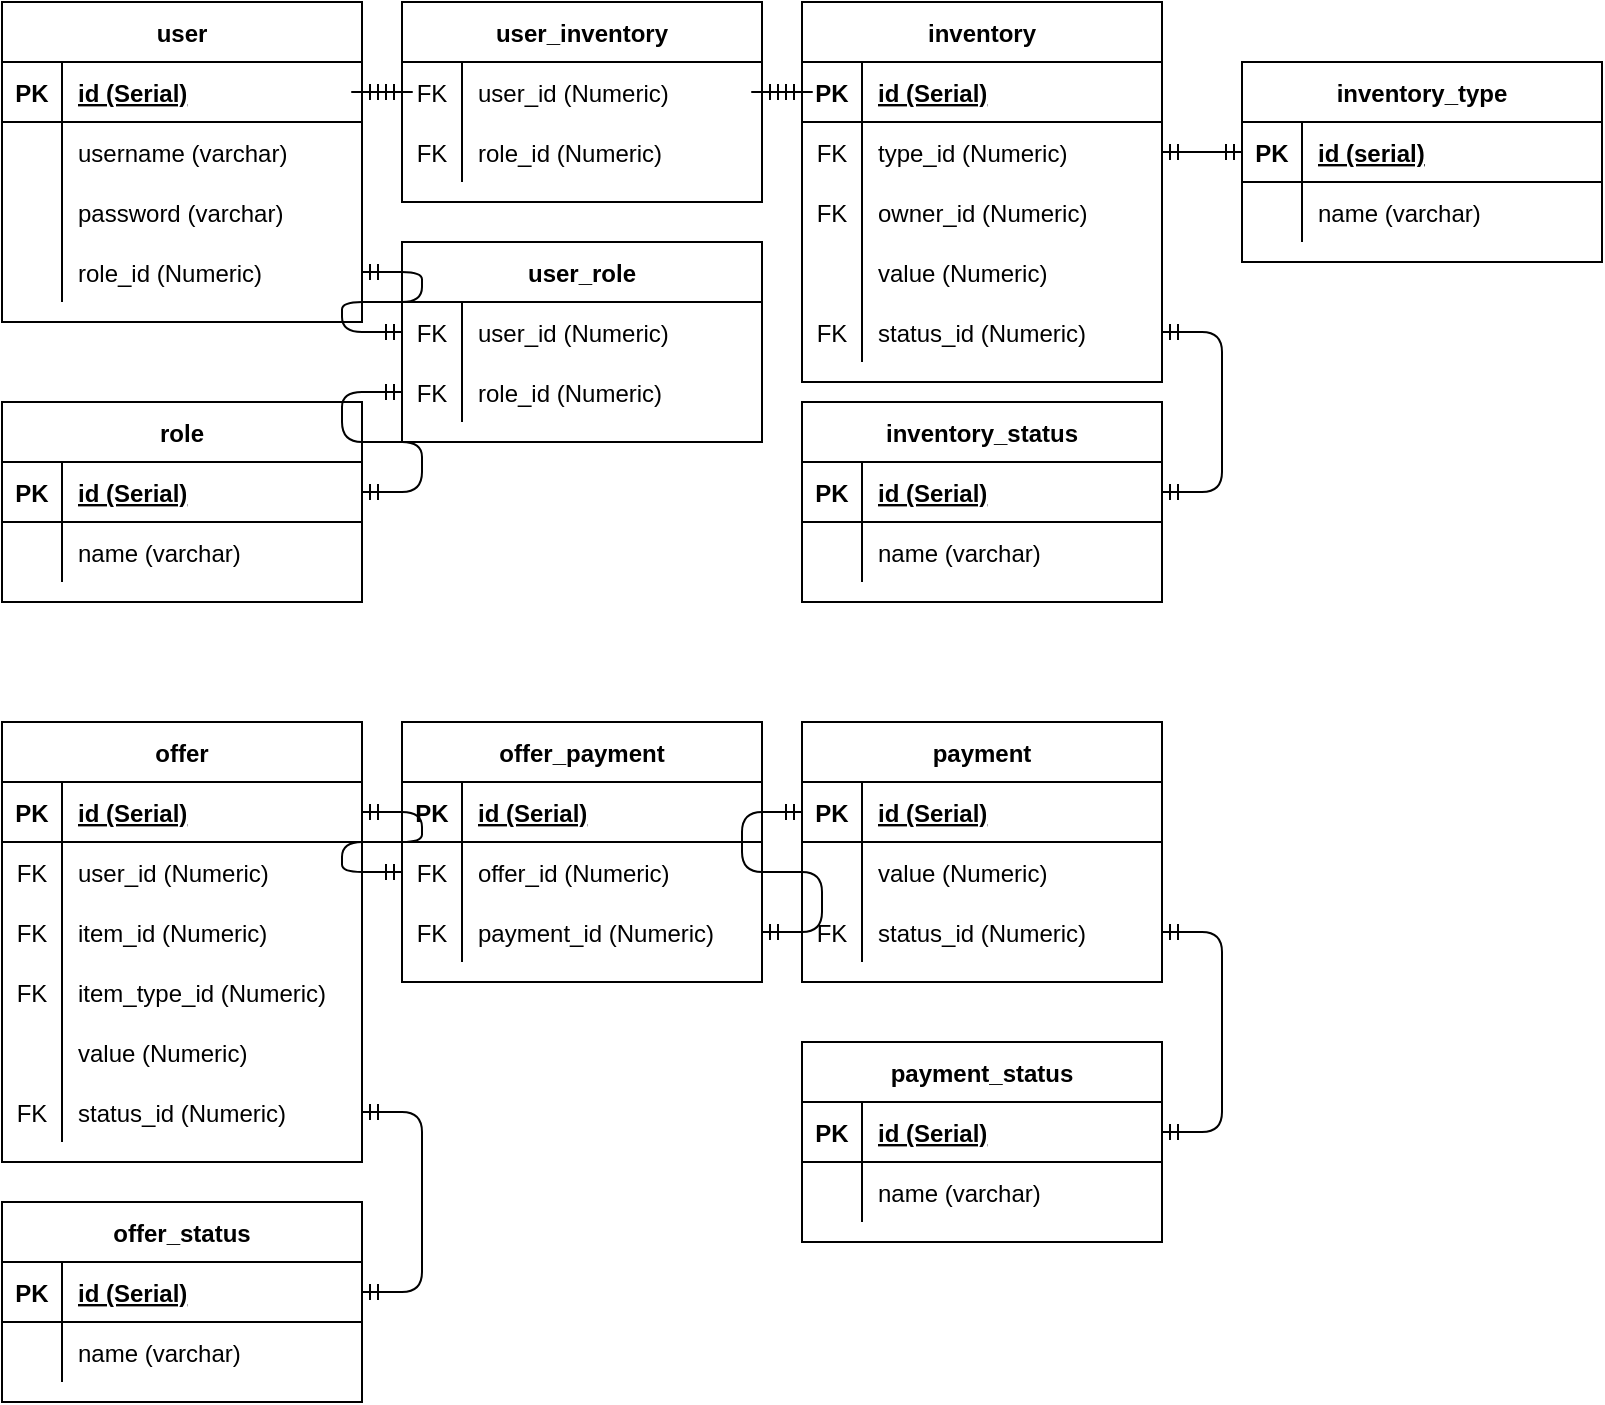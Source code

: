 <mxfile version="13.10.0" type="device"><diagram id="8Xgx1UKXCsYwZqs-Gq7B" name="Page-1"><mxGraphModel dx="1422" dy="834" grid="1" gridSize="10" guides="1" tooltips="1" connect="1" arrows="1" fold="1" page="1" pageScale="1" pageWidth="850" pageHeight="1100" math="0" shadow="0"><root><mxCell id="0"/><mxCell id="1" parent="0"/><mxCell id="dxDLZrmnJ3thYrJja7CT-1" value="user" style="shape=table;startSize=30;container=1;collapsible=1;childLayout=tableLayout;fixedRows=1;rowLines=0;fontStyle=1;align=center;resizeLast=1;" vertex="1" parent="1"><mxGeometry x="40" y="40" width="180" height="160" as="geometry"/></mxCell><mxCell id="dxDLZrmnJ3thYrJja7CT-2" value="" style="shape=partialRectangle;collapsible=0;dropTarget=0;pointerEvents=0;fillColor=none;top=0;left=0;bottom=1;right=0;points=[[0,0.5],[1,0.5]];portConstraint=eastwest;" vertex="1" parent="dxDLZrmnJ3thYrJja7CT-1"><mxGeometry y="30" width="180" height="30" as="geometry"/></mxCell><mxCell id="dxDLZrmnJ3thYrJja7CT-3" value="PK" style="shape=partialRectangle;connectable=0;fillColor=none;top=0;left=0;bottom=0;right=0;fontStyle=1;overflow=hidden;" vertex="1" parent="dxDLZrmnJ3thYrJja7CT-2"><mxGeometry width="30" height="30" as="geometry"/></mxCell><mxCell id="dxDLZrmnJ3thYrJja7CT-4" value="id (Serial)" style="shape=partialRectangle;connectable=0;fillColor=none;top=0;left=0;bottom=0;right=0;align=left;spacingLeft=6;fontStyle=5;overflow=hidden;" vertex="1" parent="dxDLZrmnJ3thYrJja7CT-2"><mxGeometry x="30" width="150" height="30" as="geometry"/></mxCell><mxCell id="dxDLZrmnJ3thYrJja7CT-5" value="" style="shape=partialRectangle;collapsible=0;dropTarget=0;pointerEvents=0;fillColor=none;top=0;left=0;bottom=0;right=0;points=[[0,0.5],[1,0.5]];portConstraint=eastwest;" vertex="1" parent="dxDLZrmnJ3thYrJja7CT-1"><mxGeometry y="60" width="180" height="30" as="geometry"/></mxCell><mxCell id="dxDLZrmnJ3thYrJja7CT-6" value="" style="shape=partialRectangle;connectable=0;fillColor=none;top=0;left=0;bottom=0;right=0;editable=1;overflow=hidden;" vertex="1" parent="dxDLZrmnJ3thYrJja7CT-5"><mxGeometry width="30" height="30" as="geometry"/></mxCell><mxCell id="dxDLZrmnJ3thYrJja7CT-7" value="username (varchar)" style="shape=partialRectangle;connectable=0;fillColor=none;top=0;left=0;bottom=0;right=0;align=left;spacingLeft=6;overflow=hidden;" vertex="1" parent="dxDLZrmnJ3thYrJja7CT-5"><mxGeometry x="30" width="150" height="30" as="geometry"/></mxCell><mxCell id="dxDLZrmnJ3thYrJja7CT-8" value="" style="shape=partialRectangle;collapsible=0;dropTarget=0;pointerEvents=0;fillColor=none;top=0;left=0;bottom=0;right=0;points=[[0,0.5],[1,0.5]];portConstraint=eastwest;" vertex="1" parent="dxDLZrmnJ3thYrJja7CT-1"><mxGeometry y="90" width="180" height="30" as="geometry"/></mxCell><mxCell id="dxDLZrmnJ3thYrJja7CT-9" value="" style="shape=partialRectangle;connectable=0;fillColor=none;top=0;left=0;bottom=0;right=0;editable=1;overflow=hidden;" vertex="1" parent="dxDLZrmnJ3thYrJja7CT-8"><mxGeometry width="30" height="30" as="geometry"/></mxCell><mxCell id="dxDLZrmnJ3thYrJja7CT-10" value="password (varchar)" style="shape=partialRectangle;connectable=0;fillColor=none;top=0;left=0;bottom=0;right=0;align=left;spacingLeft=6;overflow=hidden;" vertex="1" parent="dxDLZrmnJ3thYrJja7CT-8"><mxGeometry x="30" width="150" height="30" as="geometry"/></mxCell><mxCell id="dxDLZrmnJ3thYrJja7CT-11" value="" style="shape=partialRectangle;collapsible=0;dropTarget=0;pointerEvents=0;fillColor=none;top=0;left=0;bottom=0;right=0;points=[[0,0.5],[1,0.5]];portConstraint=eastwest;" vertex="1" parent="dxDLZrmnJ3thYrJja7CT-1"><mxGeometry y="120" width="180" height="30" as="geometry"/></mxCell><mxCell id="dxDLZrmnJ3thYrJja7CT-12" value="" style="shape=partialRectangle;connectable=0;fillColor=none;top=0;left=0;bottom=0;right=0;editable=1;overflow=hidden;" vertex="1" parent="dxDLZrmnJ3thYrJja7CT-11"><mxGeometry width="30" height="30" as="geometry"/></mxCell><mxCell id="dxDLZrmnJ3thYrJja7CT-13" value="role_id (Numeric)" style="shape=partialRectangle;connectable=0;fillColor=none;top=0;left=0;bottom=0;right=0;align=left;spacingLeft=6;overflow=hidden;" vertex="1" parent="dxDLZrmnJ3thYrJja7CT-11"><mxGeometry x="30" width="150" height="30" as="geometry"/></mxCell><mxCell id="dxDLZrmnJ3thYrJja7CT-14" value="inventory" style="shape=table;startSize=30;container=1;collapsible=1;childLayout=tableLayout;fixedRows=1;rowLines=0;fontStyle=1;align=center;resizeLast=1;" vertex="1" parent="1"><mxGeometry x="440" y="40" width="180" height="190" as="geometry"/></mxCell><mxCell id="dxDLZrmnJ3thYrJja7CT-15" value="" style="shape=partialRectangle;collapsible=0;dropTarget=0;pointerEvents=0;fillColor=none;top=0;left=0;bottom=1;right=0;points=[[0,0.5],[1,0.5]];portConstraint=eastwest;" vertex="1" parent="dxDLZrmnJ3thYrJja7CT-14"><mxGeometry y="30" width="180" height="30" as="geometry"/></mxCell><mxCell id="dxDLZrmnJ3thYrJja7CT-16" value="PK" style="shape=partialRectangle;connectable=0;fillColor=none;top=0;left=0;bottom=0;right=0;fontStyle=1;overflow=hidden;" vertex="1" parent="dxDLZrmnJ3thYrJja7CT-15"><mxGeometry width="30" height="30" as="geometry"/></mxCell><mxCell id="dxDLZrmnJ3thYrJja7CT-17" value="id (Serial)" style="shape=partialRectangle;connectable=0;fillColor=none;top=0;left=0;bottom=0;right=0;align=left;spacingLeft=6;fontStyle=5;overflow=hidden;" vertex="1" parent="dxDLZrmnJ3thYrJja7CT-15"><mxGeometry x="30" width="150" height="30" as="geometry"/></mxCell><mxCell id="dxDLZrmnJ3thYrJja7CT-18" value="" style="shape=partialRectangle;collapsible=0;dropTarget=0;pointerEvents=0;fillColor=none;top=0;left=0;bottom=0;right=0;points=[[0,0.5],[1,0.5]];portConstraint=eastwest;" vertex="1" parent="dxDLZrmnJ3thYrJja7CT-14"><mxGeometry y="60" width="180" height="30" as="geometry"/></mxCell><mxCell id="dxDLZrmnJ3thYrJja7CT-19" value="FK" style="shape=partialRectangle;connectable=0;fillColor=none;top=0;left=0;bottom=0;right=0;editable=1;overflow=hidden;" vertex="1" parent="dxDLZrmnJ3thYrJja7CT-18"><mxGeometry width="30" height="30" as="geometry"/></mxCell><mxCell id="dxDLZrmnJ3thYrJja7CT-20" value="type_id (Numeric)" style="shape=partialRectangle;connectable=0;fillColor=none;top=0;left=0;bottom=0;right=0;align=left;spacingLeft=6;overflow=hidden;" vertex="1" parent="dxDLZrmnJ3thYrJja7CT-18"><mxGeometry x="30" width="150" height="30" as="geometry"/></mxCell><mxCell id="dxDLZrmnJ3thYrJja7CT-21" value="" style="shape=partialRectangle;collapsible=0;dropTarget=0;pointerEvents=0;fillColor=none;top=0;left=0;bottom=0;right=0;points=[[0,0.5],[1,0.5]];portConstraint=eastwest;" vertex="1" parent="dxDLZrmnJ3thYrJja7CT-14"><mxGeometry y="90" width="180" height="30" as="geometry"/></mxCell><mxCell id="dxDLZrmnJ3thYrJja7CT-22" value="FK" style="shape=partialRectangle;connectable=0;fillColor=none;top=0;left=0;bottom=0;right=0;editable=1;overflow=hidden;" vertex="1" parent="dxDLZrmnJ3thYrJja7CT-21"><mxGeometry width="30" height="30" as="geometry"/></mxCell><mxCell id="dxDLZrmnJ3thYrJja7CT-23" value="owner_id (Numeric)" style="shape=partialRectangle;connectable=0;fillColor=none;top=0;left=0;bottom=0;right=0;align=left;spacingLeft=6;overflow=hidden;" vertex="1" parent="dxDLZrmnJ3thYrJja7CT-21"><mxGeometry x="30" width="150" height="30" as="geometry"/></mxCell><mxCell id="dxDLZrmnJ3thYrJja7CT-24" value="" style="shape=partialRectangle;collapsible=0;dropTarget=0;pointerEvents=0;fillColor=none;top=0;left=0;bottom=0;right=0;points=[[0,0.5],[1,0.5]];portConstraint=eastwest;" vertex="1" parent="dxDLZrmnJ3thYrJja7CT-14"><mxGeometry y="120" width="180" height="30" as="geometry"/></mxCell><mxCell id="dxDLZrmnJ3thYrJja7CT-25" value="" style="shape=partialRectangle;connectable=0;fillColor=none;top=0;left=0;bottom=0;right=0;editable=1;overflow=hidden;" vertex="1" parent="dxDLZrmnJ3thYrJja7CT-24"><mxGeometry width="30" height="30" as="geometry"/></mxCell><mxCell id="dxDLZrmnJ3thYrJja7CT-26" value="value (Numeric)" style="shape=partialRectangle;connectable=0;fillColor=none;top=0;left=0;bottom=0;right=0;align=left;spacingLeft=6;overflow=hidden;" vertex="1" parent="dxDLZrmnJ3thYrJja7CT-24"><mxGeometry x="30" width="150" height="30" as="geometry"/></mxCell><mxCell id="dxDLZrmnJ3thYrJja7CT-191" value="" style="shape=partialRectangle;collapsible=0;dropTarget=0;pointerEvents=0;fillColor=none;top=0;left=0;bottom=0;right=0;points=[[0,0.5],[1,0.5]];portConstraint=eastwest;" vertex="1" parent="dxDLZrmnJ3thYrJja7CT-14"><mxGeometry y="150" width="180" height="30" as="geometry"/></mxCell><mxCell id="dxDLZrmnJ3thYrJja7CT-192" value="FK" style="shape=partialRectangle;connectable=0;fillColor=none;top=0;left=0;bottom=0;right=0;fontStyle=0;overflow=hidden;" vertex="1" parent="dxDLZrmnJ3thYrJja7CT-191"><mxGeometry width="30" height="30" as="geometry"/></mxCell><mxCell id="dxDLZrmnJ3thYrJja7CT-193" value="status_id (Numeric)" style="shape=partialRectangle;connectable=0;fillColor=none;top=0;left=0;bottom=0;right=0;align=left;spacingLeft=6;fontStyle=0;overflow=hidden;" vertex="1" parent="dxDLZrmnJ3thYrJja7CT-191"><mxGeometry x="30" width="150" height="30" as="geometry"/></mxCell><mxCell id="dxDLZrmnJ3thYrJja7CT-27" value="inventory_type" style="shape=table;startSize=30;container=1;collapsible=1;childLayout=tableLayout;fixedRows=1;rowLines=0;fontStyle=1;align=center;resizeLast=1;" vertex="1" parent="1"><mxGeometry x="660" y="70" width="180" height="100" as="geometry"/></mxCell><mxCell id="dxDLZrmnJ3thYrJja7CT-28" value="" style="shape=partialRectangle;collapsible=0;dropTarget=0;pointerEvents=0;fillColor=none;top=0;left=0;bottom=1;right=0;points=[[0,0.5],[1,0.5]];portConstraint=eastwest;" vertex="1" parent="dxDLZrmnJ3thYrJja7CT-27"><mxGeometry y="30" width="180" height="30" as="geometry"/></mxCell><mxCell id="dxDLZrmnJ3thYrJja7CT-29" value="PK" style="shape=partialRectangle;connectable=0;fillColor=none;top=0;left=0;bottom=0;right=0;fontStyle=1;overflow=hidden;" vertex="1" parent="dxDLZrmnJ3thYrJja7CT-28"><mxGeometry width="30" height="30" as="geometry"/></mxCell><mxCell id="dxDLZrmnJ3thYrJja7CT-30" value="id (serial)" style="shape=partialRectangle;connectable=0;fillColor=none;top=0;left=0;bottom=0;right=0;align=left;spacingLeft=6;fontStyle=5;overflow=hidden;" vertex="1" parent="dxDLZrmnJ3thYrJja7CT-28"><mxGeometry x="30" width="150" height="30" as="geometry"/></mxCell><mxCell id="dxDLZrmnJ3thYrJja7CT-31" value="" style="shape=partialRectangle;collapsible=0;dropTarget=0;pointerEvents=0;fillColor=none;top=0;left=0;bottom=0;right=0;points=[[0,0.5],[1,0.5]];portConstraint=eastwest;" vertex="1" parent="dxDLZrmnJ3thYrJja7CT-27"><mxGeometry y="60" width="180" height="30" as="geometry"/></mxCell><mxCell id="dxDLZrmnJ3thYrJja7CT-32" value="" style="shape=partialRectangle;connectable=0;fillColor=none;top=0;left=0;bottom=0;right=0;editable=1;overflow=hidden;" vertex="1" parent="dxDLZrmnJ3thYrJja7CT-31"><mxGeometry width="30" height="30" as="geometry"/></mxCell><mxCell id="dxDLZrmnJ3thYrJja7CT-33" value="name (varchar)" style="shape=partialRectangle;connectable=0;fillColor=none;top=0;left=0;bottom=0;right=0;align=left;spacingLeft=6;overflow=hidden;" vertex="1" parent="dxDLZrmnJ3thYrJja7CT-31"><mxGeometry x="30" width="150" height="30" as="geometry"/></mxCell><mxCell id="dxDLZrmnJ3thYrJja7CT-44" value="" style="edgeStyle=entityRelationEdgeStyle;fontSize=12;html=1;endArrow=ERmandOne;startArrow=ERmandOne;" edge="1" parent="1" source="dxDLZrmnJ3thYrJja7CT-18" target="dxDLZrmnJ3thYrJja7CT-28"><mxGeometry width="100" height="100" relative="1" as="geometry"><mxPoint x="600" y="340" as="sourcePoint"/><mxPoint x="700" y="240" as="targetPoint"/></mxGeometry></mxCell><mxCell id="dxDLZrmnJ3thYrJja7CT-78" value="role" style="shape=table;startSize=30;container=1;collapsible=1;childLayout=tableLayout;fixedRows=1;rowLines=0;fontStyle=1;align=center;resizeLast=1;" vertex="1" parent="1"><mxGeometry x="40" y="240" width="180" height="100" as="geometry"/></mxCell><mxCell id="dxDLZrmnJ3thYrJja7CT-79" value="" style="shape=partialRectangle;collapsible=0;dropTarget=0;pointerEvents=0;fillColor=none;top=0;left=0;bottom=1;right=0;points=[[0,0.5],[1,0.5]];portConstraint=eastwest;" vertex="1" parent="dxDLZrmnJ3thYrJja7CT-78"><mxGeometry y="30" width="180" height="30" as="geometry"/></mxCell><mxCell id="dxDLZrmnJ3thYrJja7CT-80" value="PK" style="shape=partialRectangle;connectable=0;fillColor=none;top=0;left=0;bottom=0;right=0;fontStyle=1;overflow=hidden;" vertex="1" parent="dxDLZrmnJ3thYrJja7CT-79"><mxGeometry width="30" height="30" as="geometry"/></mxCell><mxCell id="dxDLZrmnJ3thYrJja7CT-81" value="id (Serial)" style="shape=partialRectangle;connectable=0;fillColor=none;top=0;left=0;bottom=0;right=0;align=left;spacingLeft=6;fontStyle=5;overflow=hidden;" vertex="1" parent="dxDLZrmnJ3thYrJja7CT-79"><mxGeometry x="30" width="150" height="30" as="geometry"/></mxCell><mxCell id="dxDLZrmnJ3thYrJja7CT-82" value="" style="shape=partialRectangle;collapsible=0;dropTarget=0;pointerEvents=0;fillColor=none;top=0;left=0;bottom=0;right=0;points=[[0,0.5],[1,0.5]];portConstraint=eastwest;" vertex="1" parent="dxDLZrmnJ3thYrJja7CT-78"><mxGeometry y="60" width="180" height="30" as="geometry"/></mxCell><mxCell id="dxDLZrmnJ3thYrJja7CT-83" value="" style="shape=partialRectangle;connectable=0;fillColor=none;top=0;left=0;bottom=0;right=0;editable=1;overflow=hidden;" vertex="1" parent="dxDLZrmnJ3thYrJja7CT-82"><mxGeometry width="30" height="30" as="geometry"/></mxCell><mxCell id="dxDLZrmnJ3thYrJja7CT-84" value="name (varchar)" style="shape=partialRectangle;connectable=0;fillColor=none;top=0;left=0;bottom=0;right=0;align=left;spacingLeft=6;overflow=hidden;" vertex="1" parent="dxDLZrmnJ3thYrJja7CT-82"><mxGeometry x="30" width="150" height="30" as="geometry"/></mxCell><mxCell id="dxDLZrmnJ3thYrJja7CT-91" value="offer" style="shape=table;startSize=30;container=1;collapsible=1;childLayout=tableLayout;fixedRows=1;rowLines=0;fontStyle=1;align=center;resizeLast=1;" vertex="1" parent="1"><mxGeometry x="40" y="400" width="180" height="220" as="geometry"/></mxCell><mxCell id="dxDLZrmnJ3thYrJja7CT-92" value="" style="shape=partialRectangle;collapsible=0;dropTarget=0;pointerEvents=0;fillColor=none;top=0;left=0;bottom=1;right=0;points=[[0,0.5],[1,0.5]];portConstraint=eastwest;" vertex="1" parent="dxDLZrmnJ3thYrJja7CT-91"><mxGeometry y="30" width="180" height="30" as="geometry"/></mxCell><mxCell id="dxDLZrmnJ3thYrJja7CT-93" value="PK" style="shape=partialRectangle;connectable=0;fillColor=none;top=0;left=0;bottom=0;right=0;fontStyle=1;overflow=hidden;" vertex="1" parent="dxDLZrmnJ3thYrJja7CT-92"><mxGeometry width="30" height="30" as="geometry"/></mxCell><mxCell id="dxDLZrmnJ3thYrJja7CT-94" value="id (Serial)" style="shape=partialRectangle;connectable=0;fillColor=none;top=0;left=0;bottom=0;right=0;align=left;spacingLeft=6;fontStyle=5;overflow=hidden;" vertex="1" parent="dxDLZrmnJ3thYrJja7CT-92"><mxGeometry x="30" width="150" height="30" as="geometry"/></mxCell><mxCell id="dxDLZrmnJ3thYrJja7CT-95" value="" style="shape=partialRectangle;collapsible=0;dropTarget=0;pointerEvents=0;fillColor=none;top=0;left=0;bottom=0;right=0;points=[[0,0.5],[1,0.5]];portConstraint=eastwest;" vertex="1" parent="dxDLZrmnJ3thYrJja7CT-91"><mxGeometry y="60" width="180" height="30" as="geometry"/></mxCell><mxCell id="dxDLZrmnJ3thYrJja7CT-96" value="FK" style="shape=partialRectangle;connectable=0;fillColor=none;top=0;left=0;bottom=0;right=0;editable=1;overflow=hidden;" vertex="1" parent="dxDLZrmnJ3thYrJja7CT-95"><mxGeometry width="30" height="30" as="geometry"/></mxCell><mxCell id="dxDLZrmnJ3thYrJja7CT-97" value="user_id (Numeric)" style="shape=partialRectangle;connectable=0;fillColor=none;top=0;left=0;bottom=0;right=0;align=left;spacingLeft=6;overflow=hidden;" vertex="1" parent="dxDLZrmnJ3thYrJja7CT-95"><mxGeometry x="30" width="150" height="30" as="geometry"/></mxCell><mxCell id="dxDLZrmnJ3thYrJja7CT-98" value="" style="shape=partialRectangle;collapsible=0;dropTarget=0;pointerEvents=0;fillColor=none;top=0;left=0;bottom=0;right=0;points=[[0,0.5],[1,0.5]];portConstraint=eastwest;" vertex="1" parent="dxDLZrmnJ3thYrJja7CT-91"><mxGeometry y="90" width="180" height="30" as="geometry"/></mxCell><mxCell id="dxDLZrmnJ3thYrJja7CT-99" value="FK" style="shape=partialRectangle;connectable=0;fillColor=none;top=0;left=0;bottom=0;right=0;editable=1;overflow=hidden;" vertex="1" parent="dxDLZrmnJ3thYrJja7CT-98"><mxGeometry width="30" height="30" as="geometry"/></mxCell><mxCell id="dxDLZrmnJ3thYrJja7CT-100" value="item_id (Numeric)" style="shape=partialRectangle;connectable=0;fillColor=none;top=0;left=0;bottom=0;right=0;align=left;spacingLeft=6;overflow=hidden;" vertex="1" parent="dxDLZrmnJ3thYrJja7CT-98"><mxGeometry x="30" width="150" height="30" as="geometry"/></mxCell><mxCell id="dxDLZrmnJ3thYrJja7CT-101" value="" style="shape=partialRectangle;collapsible=0;dropTarget=0;pointerEvents=0;fillColor=none;top=0;left=0;bottom=0;right=0;points=[[0,0.5],[1,0.5]];portConstraint=eastwest;" vertex="1" parent="dxDLZrmnJ3thYrJja7CT-91"><mxGeometry y="120" width="180" height="30" as="geometry"/></mxCell><mxCell id="dxDLZrmnJ3thYrJja7CT-102" value="FK" style="shape=partialRectangle;connectable=0;fillColor=none;top=0;left=0;bottom=0;right=0;editable=1;overflow=hidden;" vertex="1" parent="dxDLZrmnJ3thYrJja7CT-101"><mxGeometry width="30" height="30" as="geometry"/></mxCell><mxCell id="dxDLZrmnJ3thYrJja7CT-103" value="item_type_id (Numeric)" style="shape=partialRectangle;connectable=0;fillColor=none;top=0;left=0;bottom=0;right=0;align=left;spacingLeft=6;overflow=hidden;" vertex="1" parent="dxDLZrmnJ3thYrJja7CT-101"><mxGeometry x="30" width="150" height="30" as="geometry"/></mxCell><mxCell id="dxDLZrmnJ3thYrJja7CT-105" value="" style="shape=partialRectangle;collapsible=0;dropTarget=0;pointerEvents=0;fillColor=none;top=0;left=0;bottom=0;right=0;points=[[0,0.5],[1,0.5]];portConstraint=eastwest;" vertex="1" parent="dxDLZrmnJ3thYrJja7CT-91"><mxGeometry y="150" width="180" height="30" as="geometry"/></mxCell><mxCell id="dxDLZrmnJ3thYrJja7CT-106" value="" style="shape=partialRectangle;connectable=0;fillColor=none;top=0;left=0;bottom=0;right=0;fontStyle=0;overflow=hidden;" vertex="1" parent="dxDLZrmnJ3thYrJja7CT-105"><mxGeometry width="30" height="30" as="geometry"/></mxCell><mxCell id="dxDLZrmnJ3thYrJja7CT-107" value="value (Numeric)" style="shape=partialRectangle;connectable=0;fillColor=none;top=0;left=0;bottom=0;right=0;align=left;spacingLeft=6;fontStyle=0;overflow=hidden;" vertex="1" parent="dxDLZrmnJ3thYrJja7CT-105"><mxGeometry x="30" width="150" height="30" as="geometry"/></mxCell><mxCell id="dxDLZrmnJ3thYrJja7CT-134" value="" style="shape=partialRectangle;collapsible=0;dropTarget=0;pointerEvents=0;fillColor=none;top=0;left=0;bottom=0;right=0;points=[[0,0.5],[1,0.5]];portConstraint=eastwest;" vertex="1" parent="dxDLZrmnJ3thYrJja7CT-91"><mxGeometry y="180" width="180" height="30" as="geometry"/></mxCell><mxCell id="dxDLZrmnJ3thYrJja7CT-135" value="FK" style="shape=partialRectangle;connectable=0;fillColor=none;top=0;left=0;bottom=0;right=0;fontStyle=0;overflow=hidden;" vertex="1" parent="dxDLZrmnJ3thYrJja7CT-134"><mxGeometry width="30" height="30" as="geometry"/></mxCell><mxCell id="dxDLZrmnJ3thYrJja7CT-136" value="status_id (Numeric)" style="shape=partialRectangle;connectable=0;fillColor=none;top=0;left=0;bottom=0;right=0;align=left;spacingLeft=6;fontStyle=0;overflow=hidden;" vertex="1" parent="dxDLZrmnJ3thYrJja7CT-134"><mxGeometry x="30" width="150" height="30" as="geometry"/></mxCell><mxCell id="dxDLZrmnJ3thYrJja7CT-108" value="payment" style="shape=table;startSize=30;container=1;collapsible=1;childLayout=tableLayout;fixedRows=1;rowLines=0;fontStyle=1;align=center;resizeLast=1;" vertex="1" parent="1"><mxGeometry x="440" y="400" width="180" height="130" as="geometry"/></mxCell><mxCell id="dxDLZrmnJ3thYrJja7CT-109" value="" style="shape=partialRectangle;collapsible=0;dropTarget=0;pointerEvents=0;fillColor=none;top=0;left=0;bottom=1;right=0;points=[[0,0.5],[1,0.5]];portConstraint=eastwest;" vertex="1" parent="dxDLZrmnJ3thYrJja7CT-108"><mxGeometry y="30" width="180" height="30" as="geometry"/></mxCell><mxCell id="dxDLZrmnJ3thYrJja7CT-110" value="PK" style="shape=partialRectangle;connectable=0;fillColor=none;top=0;left=0;bottom=0;right=0;fontStyle=1;overflow=hidden;" vertex="1" parent="dxDLZrmnJ3thYrJja7CT-109"><mxGeometry width="30" height="30" as="geometry"/></mxCell><mxCell id="dxDLZrmnJ3thYrJja7CT-111" value="id (Serial)" style="shape=partialRectangle;connectable=0;fillColor=none;top=0;left=0;bottom=0;right=0;align=left;spacingLeft=6;fontStyle=5;overflow=hidden;" vertex="1" parent="dxDLZrmnJ3thYrJja7CT-109"><mxGeometry x="30" width="150" height="30" as="geometry"/></mxCell><mxCell id="dxDLZrmnJ3thYrJja7CT-115" value="" style="shape=partialRectangle;collapsible=0;dropTarget=0;pointerEvents=0;fillColor=none;top=0;left=0;bottom=0;right=0;points=[[0,0.5],[1,0.5]];portConstraint=eastwest;" vertex="1" parent="dxDLZrmnJ3thYrJja7CT-108"><mxGeometry y="60" width="180" height="30" as="geometry"/></mxCell><mxCell id="dxDLZrmnJ3thYrJja7CT-116" value="" style="shape=partialRectangle;connectable=0;fillColor=none;top=0;left=0;bottom=0;right=0;editable=1;overflow=hidden;" vertex="1" parent="dxDLZrmnJ3thYrJja7CT-115"><mxGeometry width="30" height="30" as="geometry"/></mxCell><mxCell id="dxDLZrmnJ3thYrJja7CT-117" value="value (Numeric)" style="shape=partialRectangle;connectable=0;fillColor=none;top=0;left=0;bottom=0;right=0;align=left;spacingLeft=6;overflow=hidden;" vertex="1" parent="dxDLZrmnJ3thYrJja7CT-115"><mxGeometry x="30" width="150" height="30" as="geometry"/></mxCell><mxCell id="dxDLZrmnJ3thYrJja7CT-170" value="" style="shape=partialRectangle;collapsible=0;dropTarget=0;pointerEvents=0;fillColor=none;top=0;left=0;bottom=0;right=0;points=[[0,0.5],[1,0.5]];portConstraint=eastwest;" vertex="1" parent="dxDLZrmnJ3thYrJja7CT-108"><mxGeometry y="90" width="180" height="30" as="geometry"/></mxCell><mxCell id="dxDLZrmnJ3thYrJja7CT-171" value="FK" style="shape=partialRectangle;connectable=0;fillColor=none;top=0;left=0;bottom=0;right=0;fontStyle=0;overflow=hidden;" vertex="1" parent="dxDLZrmnJ3thYrJja7CT-170"><mxGeometry width="30" height="30" as="geometry"/></mxCell><mxCell id="dxDLZrmnJ3thYrJja7CT-172" value="status_id (Numeric)" style="shape=partialRectangle;connectable=0;fillColor=none;top=0;left=0;bottom=0;right=0;align=left;spacingLeft=6;fontStyle=0;overflow=hidden;" vertex="1" parent="dxDLZrmnJ3thYrJja7CT-170"><mxGeometry x="30" width="150" height="30" as="geometry"/></mxCell><mxCell id="dxDLZrmnJ3thYrJja7CT-121" value="offer_status" style="shape=table;startSize=30;container=1;collapsible=1;childLayout=tableLayout;fixedRows=1;rowLines=0;fontStyle=1;align=center;resizeLast=1;" vertex="1" parent="1"><mxGeometry x="40" y="640" width="180" height="100" as="geometry"/></mxCell><mxCell id="dxDLZrmnJ3thYrJja7CT-122" value="" style="shape=partialRectangle;collapsible=0;dropTarget=0;pointerEvents=0;fillColor=none;top=0;left=0;bottom=1;right=0;points=[[0,0.5],[1,0.5]];portConstraint=eastwest;" vertex="1" parent="dxDLZrmnJ3thYrJja7CT-121"><mxGeometry y="30" width="180" height="30" as="geometry"/></mxCell><mxCell id="dxDLZrmnJ3thYrJja7CT-123" value="PK" style="shape=partialRectangle;connectable=0;fillColor=none;top=0;left=0;bottom=0;right=0;fontStyle=1;overflow=hidden;" vertex="1" parent="dxDLZrmnJ3thYrJja7CT-122"><mxGeometry width="30" height="30" as="geometry"/></mxCell><mxCell id="dxDLZrmnJ3thYrJja7CT-124" value="id (Serial)" style="shape=partialRectangle;connectable=0;fillColor=none;top=0;left=0;bottom=0;right=0;align=left;spacingLeft=6;fontStyle=5;overflow=hidden;" vertex="1" parent="dxDLZrmnJ3thYrJja7CT-122"><mxGeometry x="30" width="150" height="30" as="geometry"/></mxCell><mxCell id="dxDLZrmnJ3thYrJja7CT-125" value="" style="shape=partialRectangle;collapsible=0;dropTarget=0;pointerEvents=0;fillColor=none;top=0;left=0;bottom=0;right=0;points=[[0,0.5],[1,0.5]];portConstraint=eastwest;" vertex="1" parent="dxDLZrmnJ3thYrJja7CT-121"><mxGeometry y="60" width="180" height="30" as="geometry"/></mxCell><mxCell id="dxDLZrmnJ3thYrJja7CT-126" value="" style="shape=partialRectangle;connectable=0;fillColor=none;top=0;left=0;bottom=0;right=0;editable=1;overflow=hidden;" vertex="1" parent="dxDLZrmnJ3thYrJja7CT-125"><mxGeometry width="30" height="30" as="geometry"/></mxCell><mxCell id="dxDLZrmnJ3thYrJja7CT-127" value="name (varchar)" style="shape=partialRectangle;connectable=0;fillColor=none;top=0;left=0;bottom=0;right=0;align=left;spacingLeft=6;overflow=hidden;" vertex="1" parent="dxDLZrmnJ3thYrJja7CT-125"><mxGeometry x="30" width="150" height="30" as="geometry"/></mxCell><mxCell id="dxDLZrmnJ3thYrJja7CT-137" value="" style="edgeStyle=entityRelationEdgeStyle;fontSize=12;html=1;endArrow=ERmandOne;startArrow=ERmandOne;" edge="1" parent="1" source="dxDLZrmnJ3thYrJja7CT-122" target="dxDLZrmnJ3thYrJja7CT-134"><mxGeometry width="100" height="100" relative="1" as="geometry"><mxPoint x="180" y="700" as="sourcePoint"/><mxPoint x="280" y="600" as="targetPoint"/></mxGeometry></mxCell><mxCell id="dxDLZrmnJ3thYrJja7CT-138" value="user_role" style="shape=table;startSize=30;container=1;collapsible=1;childLayout=tableLayout;fixedRows=1;rowLines=0;fontStyle=1;align=center;resizeLast=1;" vertex="1" parent="1"><mxGeometry x="240" y="160" width="180" height="100" as="geometry"><mxRectangle x="240" y="160" width="90" height="30" as="alternateBounds"/></mxGeometry></mxCell><mxCell id="dxDLZrmnJ3thYrJja7CT-142" value="" style="shape=partialRectangle;collapsible=0;dropTarget=0;pointerEvents=0;fillColor=none;top=0;left=0;bottom=0;right=0;points=[[0,0.5],[1,0.5]];portConstraint=eastwest;" vertex="1" parent="dxDLZrmnJ3thYrJja7CT-138"><mxGeometry y="30" width="180" height="30" as="geometry"/></mxCell><mxCell id="dxDLZrmnJ3thYrJja7CT-143" value="FK" style="shape=partialRectangle;connectable=0;fillColor=none;top=0;left=0;bottom=0;right=0;editable=1;overflow=hidden;" vertex="1" parent="dxDLZrmnJ3thYrJja7CT-142"><mxGeometry width="30" height="30" as="geometry"/></mxCell><mxCell id="dxDLZrmnJ3thYrJja7CT-144" value="user_id (Numeric)" style="shape=partialRectangle;connectable=0;fillColor=none;top=0;left=0;bottom=0;right=0;align=left;spacingLeft=6;overflow=hidden;" vertex="1" parent="dxDLZrmnJ3thYrJja7CT-142"><mxGeometry x="30" width="150" height="30" as="geometry"/></mxCell><mxCell id="dxDLZrmnJ3thYrJja7CT-145" value="" style="shape=partialRectangle;collapsible=0;dropTarget=0;pointerEvents=0;fillColor=none;top=0;left=0;bottom=0;right=0;points=[[0,0.5],[1,0.5]];portConstraint=eastwest;" vertex="1" parent="dxDLZrmnJ3thYrJja7CT-138"><mxGeometry y="60" width="180" height="30" as="geometry"/></mxCell><mxCell id="dxDLZrmnJ3thYrJja7CT-146" value="FK" style="shape=partialRectangle;connectable=0;fillColor=none;top=0;left=0;bottom=0;right=0;editable=1;overflow=hidden;" vertex="1" parent="dxDLZrmnJ3thYrJja7CT-145"><mxGeometry width="30" height="30" as="geometry"/></mxCell><mxCell id="dxDLZrmnJ3thYrJja7CT-147" value="role_id (Numeric)" style="shape=partialRectangle;connectable=0;fillColor=none;top=0;left=0;bottom=0;right=0;align=left;spacingLeft=6;overflow=hidden;" vertex="1" parent="dxDLZrmnJ3thYrJja7CT-145"><mxGeometry x="30" width="150" height="30" as="geometry"/></mxCell><mxCell id="dxDLZrmnJ3thYrJja7CT-151" value="" style="edgeStyle=entityRelationEdgeStyle;fontSize=12;html=1;endArrow=ERmandOne;startArrow=ERmandOne;entryX=1;entryY=0.5;entryDx=0;entryDy=0;exitX=0;exitY=0.5;exitDx=0;exitDy=0;" edge="1" parent="1" source="dxDLZrmnJ3thYrJja7CT-142" target="dxDLZrmnJ3thYrJja7CT-11"><mxGeometry width="100" height="100" relative="1" as="geometry"><mxPoint x="230" y="220" as="sourcePoint"/><mxPoint x="330" y="120" as="targetPoint"/></mxGeometry></mxCell><mxCell id="dxDLZrmnJ3thYrJja7CT-152" value="" style="edgeStyle=entityRelationEdgeStyle;fontSize=12;html=1;endArrow=ERmandOne;startArrow=ERmandOne;entryX=0;entryY=0.5;entryDx=0;entryDy=0;" edge="1" parent="1" source="dxDLZrmnJ3thYrJja7CT-79" target="dxDLZrmnJ3thYrJja7CT-145"><mxGeometry width="100" height="100" relative="1" as="geometry"><mxPoint x="280" y="450" as="sourcePoint"/><mxPoint x="380" y="350" as="targetPoint"/></mxGeometry></mxCell><mxCell id="dxDLZrmnJ3thYrJja7CT-153" value="user_inventory" style="shape=table;startSize=30;container=1;collapsible=1;childLayout=tableLayout;fixedRows=1;rowLines=0;fontStyle=1;align=center;resizeLast=1;" vertex="1" parent="1"><mxGeometry x="240" y="40" width="180" height="100" as="geometry"/></mxCell><mxCell id="dxDLZrmnJ3thYrJja7CT-154" value="" style="shape=partialRectangle;collapsible=0;dropTarget=0;pointerEvents=0;fillColor=none;top=0;left=0;bottom=0;right=0;points=[[0,0.5],[1,0.5]];portConstraint=eastwest;" vertex="1" parent="dxDLZrmnJ3thYrJja7CT-153"><mxGeometry y="30" width="180" height="30" as="geometry"/></mxCell><mxCell id="dxDLZrmnJ3thYrJja7CT-155" value="FK" style="shape=partialRectangle;connectable=0;fillColor=none;top=0;left=0;bottom=0;right=0;editable=1;overflow=hidden;" vertex="1" parent="dxDLZrmnJ3thYrJja7CT-154"><mxGeometry width="30" height="30" as="geometry"/></mxCell><mxCell id="dxDLZrmnJ3thYrJja7CT-156" value="user_id (Numeric)" style="shape=partialRectangle;connectable=0;fillColor=none;top=0;left=0;bottom=0;right=0;align=left;spacingLeft=6;overflow=hidden;" vertex="1" parent="dxDLZrmnJ3thYrJja7CT-154"><mxGeometry x="30" width="150" height="30" as="geometry"/></mxCell><mxCell id="dxDLZrmnJ3thYrJja7CT-157" value="" style="shape=partialRectangle;collapsible=0;dropTarget=0;pointerEvents=0;fillColor=none;top=0;left=0;bottom=0;right=0;points=[[0,0.5],[1,0.5]];portConstraint=eastwest;" vertex="1" parent="dxDLZrmnJ3thYrJja7CT-153"><mxGeometry y="60" width="180" height="30" as="geometry"/></mxCell><mxCell id="dxDLZrmnJ3thYrJja7CT-158" value="FK" style="shape=partialRectangle;connectable=0;fillColor=none;top=0;left=0;bottom=0;right=0;editable=1;overflow=hidden;" vertex="1" parent="dxDLZrmnJ3thYrJja7CT-157"><mxGeometry width="30" height="30" as="geometry"/></mxCell><mxCell id="dxDLZrmnJ3thYrJja7CT-159" value="role_id (Numeric)" style="shape=partialRectangle;connectable=0;fillColor=none;top=0;left=0;bottom=0;right=0;align=left;spacingLeft=6;overflow=hidden;" vertex="1" parent="dxDLZrmnJ3thYrJja7CT-157"><mxGeometry x="30" width="150" height="30" as="geometry"/></mxCell><mxCell id="dxDLZrmnJ3thYrJja7CT-160" value="" style="edgeStyle=entityRelationEdgeStyle;fontSize=12;html=1;endArrow=ERmandOne;startArrow=ERmandOne;entryX=1;entryY=0.5;entryDx=0;entryDy=0;exitX=0;exitY=0.5;exitDx=0;exitDy=0;" edge="1" parent="1" source="dxDLZrmnJ3thYrJja7CT-154" target="dxDLZrmnJ3thYrJja7CT-2"><mxGeometry width="100" height="100" relative="1" as="geometry"><mxPoint x="80" y="160" as="sourcePoint"/><mxPoint x="180" y="60" as="targetPoint"/></mxGeometry></mxCell><mxCell id="dxDLZrmnJ3thYrJja7CT-161" value="" style="edgeStyle=entityRelationEdgeStyle;fontSize=12;html=1;endArrow=ERmandOne;startArrow=ERmandOne;entryX=0;entryY=0.5;entryDx=0;entryDy=0;" edge="1" parent="1" source="dxDLZrmnJ3thYrJja7CT-154" target="dxDLZrmnJ3thYrJja7CT-15"><mxGeometry width="100" height="100" relative="1" as="geometry"><mxPoint x="340" y="120" as="sourcePoint"/><mxPoint x="440" y="20" as="targetPoint"/></mxGeometry></mxCell><mxCell id="dxDLZrmnJ3thYrJja7CT-162" value="payment_status" style="shape=table;startSize=30;container=1;collapsible=1;childLayout=tableLayout;fixedRows=1;rowLines=0;fontStyle=1;align=center;resizeLast=1;" vertex="1" parent="1"><mxGeometry x="440" y="560" width="180" height="100" as="geometry"/></mxCell><mxCell id="dxDLZrmnJ3thYrJja7CT-163" value="" style="shape=partialRectangle;collapsible=0;dropTarget=0;pointerEvents=0;fillColor=none;top=0;left=0;bottom=1;right=0;points=[[0,0.5],[1,0.5]];portConstraint=eastwest;" vertex="1" parent="dxDLZrmnJ3thYrJja7CT-162"><mxGeometry y="30" width="180" height="30" as="geometry"/></mxCell><mxCell id="dxDLZrmnJ3thYrJja7CT-164" value="PK" style="shape=partialRectangle;connectable=0;fillColor=none;top=0;left=0;bottom=0;right=0;fontStyle=1;overflow=hidden;" vertex="1" parent="dxDLZrmnJ3thYrJja7CT-163"><mxGeometry width="30" height="30" as="geometry"/></mxCell><mxCell id="dxDLZrmnJ3thYrJja7CT-165" value="id (Serial)" style="shape=partialRectangle;connectable=0;fillColor=none;top=0;left=0;bottom=0;right=0;align=left;spacingLeft=6;fontStyle=5;overflow=hidden;" vertex="1" parent="dxDLZrmnJ3thYrJja7CT-163"><mxGeometry x="30" width="150" height="30" as="geometry"/></mxCell><mxCell id="dxDLZrmnJ3thYrJja7CT-166" value="" style="shape=partialRectangle;collapsible=0;dropTarget=0;pointerEvents=0;fillColor=none;top=0;left=0;bottom=0;right=0;points=[[0,0.5],[1,0.5]];portConstraint=eastwest;" vertex="1" parent="dxDLZrmnJ3thYrJja7CT-162"><mxGeometry y="60" width="180" height="30" as="geometry"/></mxCell><mxCell id="dxDLZrmnJ3thYrJja7CT-167" value="" style="shape=partialRectangle;connectable=0;fillColor=none;top=0;left=0;bottom=0;right=0;editable=1;overflow=hidden;" vertex="1" parent="dxDLZrmnJ3thYrJja7CT-166"><mxGeometry width="30" height="30" as="geometry"/></mxCell><mxCell id="dxDLZrmnJ3thYrJja7CT-168" value="name (varchar)" style="shape=partialRectangle;connectable=0;fillColor=none;top=0;left=0;bottom=0;right=0;align=left;spacingLeft=6;overflow=hidden;" vertex="1" parent="dxDLZrmnJ3thYrJja7CT-166"><mxGeometry x="30" width="150" height="30" as="geometry"/></mxCell><mxCell id="dxDLZrmnJ3thYrJja7CT-169" value="" style="edgeStyle=entityRelationEdgeStyle;fontSize=12;html=1;endArrow=ERmandOne;startArrow=ERmandOne;" edge="1" parent="1" source="dxDLZrmnJ3thYrJja7CT-163" target="dxDLZrmnJ3thYrJja7CT-170"><mxGeometry width="100" height="100" relative="1" as="geometry"><mxPoint x="620" y="680" as="sourcePoint"/><mxPoint x="680" y="540" as="targetPoint"/></mxGeometry></mxCell><mxCell id="dxDLZrmnJ3thYrJja7CT-174" value="inventory_status" style="shape=table;startSize=30;container=1;collapsible=1;childLayout=tableLayout;fixedRows=1;rowLines=0;fontStyle=1;align=center;resizeLast=1;" vertex="1" parent="1"><mxGeometry x="440" y="240" width="180" height="100" as="geometry"/></mxCell><mxCell id="dxDLZrmnJ3thYrJja7CT-175" value="" style="shape=partialRectangle;collapsible=0;dropTarget=0;pointerEvents=0;fillColor=none;top=0;left=0;bottom=1;right=0;points=[[0,0.5],[1,0.5]];portConstraint=eastwest;" vertex="1" parent="dxDLZrmnJ3thYrJja7CT-174"><mxGeometry y="30" width="180" height="30" as="geometry"/></mxCell><mxCell id="dxDLZrmnJ3thYrJja7CT-176" value="PK" style="shape=partialRectangle;connectable=0;fillColor=none;top=0;left=0;bottom=0;right=0;fontStyle=1;overflow=hidden;" vertex="1" parent="dxDLZrmnJ3thYrJja7CT-175"><mxGeometry width="30" height="30" as="geometry"/></mxCell><mxCell id="dxDLZrmnJ3thYrJja7CT-177" value="id (Serial)" style="shape=partialRectangle;connectable=0;fillColor=none;top=0;left=0;bottom=0;right=0;align=left;spacingLeft=6;fontStyle=5;overflow=hidden;" vertex="1" parent="dxDLZrmnJ3thYrJja7CT-175"><mxGeometry x="30" width="150" height="30" as="geometry"/></mxCell><mxCell id="dxDLZrmnJ3thYrJja7CT-178" value="" style="shape=partialRectangle;collapsible=0;dropTarget=0;pointerEvents=0;fillColor=none;top=0;left=0;bottom=0;right=0;points=[[0,0.5],[1,0.5]];portConstraint=eastwest;" vertex="1" parent="dxDLZrmnJ3thYrJja7CT-174"><mxGeometry y="60" width="180" height="30" as="geometry"/></mxCell><mxCell id="dxDLZrmnJ3thYrJja7CT-179" value="" style="shape=partialRectangle;connectable=0;fillColor=none;top=0;left=0;bottom=0;right=0;editable=1;overflow=hidden;" vertex="1" parent="dxDLZrmnJ3thYrJja7CT-178"><mxGeometry width="30" height="30" as="geometry"/></mxCell><mxCell id="dxDLZrmnJ3thYrJja7CT-180" value="name (varchar)" style="shape=partialRectangle;connectable=0;fillColor=none;top=0;left=0;bottom=0;right=0;align=left;spacingLeft=6;overflow=hidden;" vertex="1" parent="dxDLZrmnJ3thYrJja7CT-178"><mxGeometry x="30" width="150" height="30" as="geometry"/></mxCell><mxCell id="dxDLZrmnJ3thYrJja7CT-194" value="" style="edgeStyle=entityRelationEdgeStyle;fontSize=12;html=1;endArrow=ERmandOne;startArrow=ERmandOne;" edge="1" parent="1" source="dxDLZrmnJ3thYrJja7CT-175" target="dxDLZrmnJ3thYrJja7CT-191"><mxGeometry width="100" height="100" relative="1" as="geometry"><mxPoint x="640" y="340" as="sourcePoint"/><mxPoint x="740" y="240" as="targetPoint"/></mxGeometry></mxCell><mxCell id="dxDLZrmnJ3thYrJja7CT-195" value="offer_payment" style="shape=table;startSize=30;container=1;collapsible=1;childLayout=tableLayout;fixedRows=1;rowLines=0;fontStyle=1;align=center;resizeLast=1;" vertex="1" parent="1"><mxGeometry x="240" y="400" width="180" height="130" as="geometry"/></mxCell><mxCell id="dxDLZrmnJ3thYrJja7CT-196" value="" style="shape=partialRectangle;collapsible=0;dropTarget=0;pointerEvents=0;fillColor=none;top=0;left=0;bottom=1;right=0;points=[[0,0.5],[1,0.5]];portConstraint=eastwest;" vertex="1" parent="dxDLZrmnJ3thYrJja7CT-195"><mxGeometry y="30" width="180" height="30" as="geometry"/></mxCell><mxCell id="dxDLZrmnJ3thYrJja7CT-197" value="PK" style="shape=partialRectangle;connectable=0;fillColor=none;top=0;left=0;bottom=0;right=0;fontStyle=1;overflow=hidden;" vertex="1" parent="dxDLZrmnJ3thYrJja7CT-196"><mxGeometry width="30" height="30" as="geometry"/></mxCell><mxCell id="dxDLZrmnJ3thYrJja7CT-198" value="id (Serial)" style="shape=partialRectangle;connectable=0;fillColor=none;top=0;left=0;bottom=0;right=0;align=left;spacingLeft=6;fontStyle=5;overflow=hidden;" vertex="1" parent="dxDLZrmnJ3thYrJja7CT-196"><mxGeometry x="30" width="150" height="30" as="geometry"/></mxCell><mxCell id="dxDLZrmnJ3thYrJja7CT-199" value="" style="shape=partialRectangle;collapsible=0;dropTarget=0;pointerEvents=0;fillColor=none;top=0;left=0;bottom=0;right=0;points=[[0,0.5],[1,0.5]];portConstraint=eastwest;" vertex="1" parent="dxDLZrmnJ3thYrJja7CT-195"><mxGeometry y="60" width="180" height="30" as="geometry"/></mxCell><mxCell id="dxDLZrmnJ3thYrJja7CT-200" value="FK" style="shape=partialRectangle;connectable=0;fillColor=none;top=0;left=0;bottom=0;right=0;editable=1;overflow=hidden;" vertex="1" parent="dxDLZrmnJ3thYrJja7CT-199"><mxGeometry width="30" height="30" as="geometry"/></mxCell><mxCell id="dxDLZrmnJ3thYrJja7CT-201" value="offer_id (Numeric)" style="shape=partialRectangle;connectable=0;fillColor=none;top=0;left=0;bottom=0;right=0;align=left;spacingLeft=6;overflow=hidden;" vertex="1" parent="dxDLZrmnJ3thYrJja7CT-199"><mxGeometry x="30" width="150" height="30" as="geometry"/></mxCell><mxCell id="dxDLZrmnJ3thYrJja7CT-202" value="" style="shape=partialRectangle;collapsible=0;dropTarget=0;pointerEvents=0;fillColor=none;top=0;left=0;bottom=0;right=0;points=[[0,0.5],[1,0.5]];portConstraint=eastwest;" vertex="1" parent="dxDLZrmnJ3thYrJja7CT-195"><mxGeometry y="90" width="180" height="30" as="geometry"/></mxCell><mxCell id="dxDLZrmnJ3thYrJja7CT-203" value="FK" style="shape=partialRectangle;connectable=0;fillColor=none;top=0;left=0;bottom=0;right=0;editable=1;overflow=hidden;" vertex="1" parent="dxDLZrmnJ3thYrJja7CT-202"><mxGeometry width="30" height="30" as="geometry"/></mxCell><mxCell id="dxDLZrmnJ3thYrJja7CT-204" value="payment_id (Numeric)" style="shape=partialRectangle;connectable=0;fillColor=none;top=0;left=0;bottom=0;right=0;align=left;spacingLeft=6;overflow=hidden;" vertex="1" parent="dxDLZrmnJ3thYrJja7CT-202"><mxGeometry x="30" width="150" height="30" as="geometry"/></mxCell><mxCell id="dxDLZrmnJ3thYrJja7CT-208" value="" style="edgeStyle=entityRelationEdgeStyle;fontSize=12;html=1;endArrow=ERmandOne;startArrow=ERmandOne;" edge="1" parent="1" source="dxDLZrmnJ3thYrJja7CT-92" target="dxDLZrmnJ3thYrJja7CT-199"><mxGeometry width="100" height="100" relative="1" as="geometry"><mxPoint x="320" y="680" as="sourcePoint"/><mxPoint x="420" y="580" as="targetPoint"/></mxGeometry></mxCell><mxCell id="dxDLZrmnJ3thYrJja7CT-209" value="" style="edgeStyle=entityRelationEdgeStyle;fontSize=12;html=1;endArrow=ERmandOne;startArrow=ERmandOne;" edge="1" parent="1" source="dxDLZrmnJ3thYrJja7CT-202" target="dxDLZrmnJ3thYrJja7CT-109"><mxGeometry width="100" height="100" relative="1" as="geometry"><mxPoint x="300" y="670" as="sourcePoint"/><mxPoint x="400" y="570" as="targetPoint"/></mxGeometry></mxCell></root></mxGraphModel></diagram></mxfile>